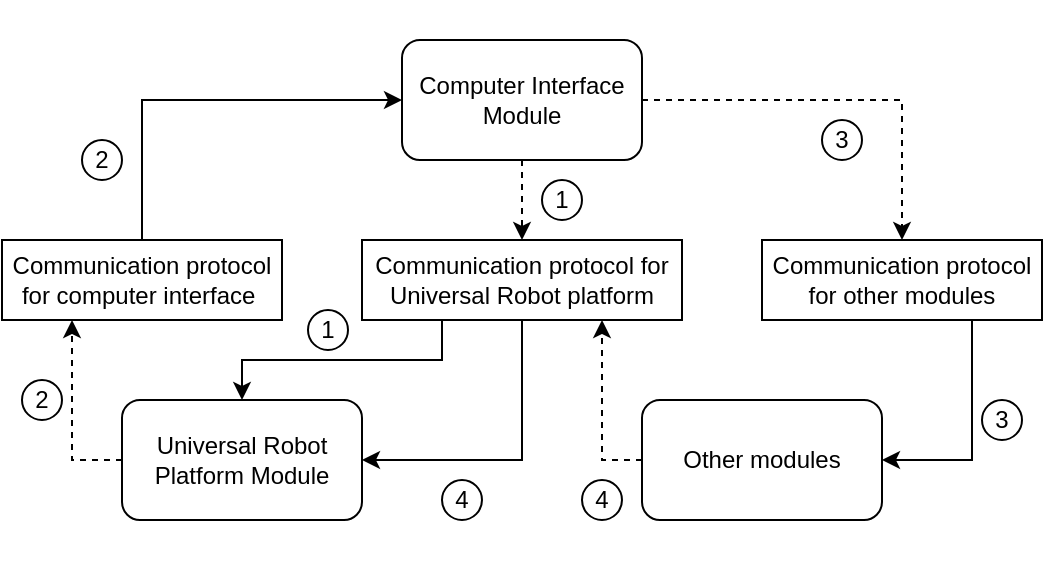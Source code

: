<mxfile version="14.2.3" type="github">
  <diagram id="xKUTsaIn_5PL5V8re3l2" name="Page-1">
    <mxGraphModel dx="950" dy="1368" grid="1" gridSize="10" guides="1" tooltips="1" connect="1" arrows="1" fold="1" page="1" pageScale="1" pageWidth="1169" pageHeight="827" math="0" shadow="0">
      <root>
        <mxCell id="0" />
        <mxCell id="1" parent="0" />
        <mxCell id="ft5vaVM4qjosO1FMP7sU-8" value="" style="group" vertex="1" connectable="0" parent="1">
          <mxGeometry x="200" y="-540" width="140" height="100" as="geometry" />
        </mxCell>
        <mxCell id="ft5vaVM4qjosO1FMP7sU-2" value="Universal Robot Platform Module" style="rounded=1;whiteSpace=wrap;html=1;" vertex="1" parent="ft5vaVM4qjosO1FMP7sU-8">
          <mxGeometry y="20" width="120" height="60" as="geometry" />
        </mxCell>
        <mxCell id="ft5vaVM4qjosO1FMP7sU-38" style="edgeStyle=orthogonalEdgeStyle;rounded=0;orthogonalLoop=1;jettySize=auto;html=1;exitX=0.25;exitY=1;exitDx=0;exitDy=0;" edge="1" parent="1" source="ft5vaVM4qjosO1FMP7sU-21" target="ft5vaVM4qjosO1FMP7sU-2">
          <mxGeometry relative="1" as="geometry" />
        </mxCell>
        <mxCell id="ft5vaVM4qjosO1FMP7sU-54" style="edgeStyle=orthogonalEdgeStyle;rounded=0;orthogonalLoop=1;jettySize=auto;html=1;exitX=0.5;exitY=1;exitDx=0;exitDy=0;entryX=1;entryY=0.5;entryDx=0;entryDy=0;" edge="1" parent="1" source="ft5vaVM4qjosO1FMP7sU-21" target="ft5vaVM4qjosO1FMP7sU-2">
          <mxGeometry relative="1" as="geometry" />
        </mxCell>
        <mxCell id="ft5vaVM4qjosO1FMP7sU-21" value="Communication protocol for Universal Robot platform" style="rounded=0;whiteSpace=wrap;html=1;strokeWidth=1;" vertex="1" parent="1">
          <mxGeometry x="320" y="-600" width="160" height="40" as="geometry" />
        </mxCell>
        <mxCell id="ft5vaVM4qjosO1FMP7sU-9" value="" style="group" vertex="1" connectable="0" parent="1">
          <mxGeometry x="340" y="-720" width="140" height="100" as="geometry" />
        </mxCell>
        <mxCell id="ft5vaVM4qjosO1FMP7sU-1" value="Computer Interface Module" style="rounded=1;whiteSpace=wrap;html=1;" vertex="1" parent="ft5vaVM4qjosO1FMP7sU-9">
          <mxGeometry y="20" width="120" height="60" as="geometry" />
        </mxCell>
        <mxCell id="ft5vaVM4qjosO1FMP7sU-42" style="edgeStyle=orthogonalEdgeStyle;rounded=0;orthogonalLoop=1;jettySize=auto;html=1;exitX=0.75;exitY=1;exitDx=0;exitDy=0;entryX=1;entryY=0.5;entryDx=0;entryDy=0;" edge="1" parent="1" source="ft5vaVM4qjosO1FMP7sU-20" target="ft5vaVM4qjosO1FMP7sU-29">
          <mxGeometry relative="1" as="geometry" />
        </mxCell>
        <mxCell id="ft5vaVM4qjosO1FMP7sU-20" value="Communication protocol for other modules" style="rounded=0;whiteSpace=wrap;html=1;strokeWidth=1;" vertex="1" parent="1">
          <mxGeometry x="520" y="-600" width="140" height="40" as="geometry" />
        </mxCell>
        <mxCell id="ft5vaVM4qjosO1FMP7sU-28" value="" style="group" vertex="1" connectable="0" parent="1">
          <mxGeometry x="460" y="-530" width="140" height="100" as="geometry" />
        </mxCell>
        <mxCell id="ft5vaVM4qjosO1FMP7sU-29" value="Other modules" style="rounded=1;whiteSpace=wrap;html=1;" vertex="1" parent="ft5vaVM4qjosO1FMP7sU-28">
          <mxGeometry y="10" width="120" height="60" as="geometry" />
        </mxCell>
        <mxCell id="ft5vaVM4qjosO1FMP7sU-40" style="edgeStyle=orthogonalEdgeStyle;rounded=0;orthogonalLoop=1;jettySize=auto;html=1;exitX=0.5;exitY=0;exitDx=0;exitDy=0;entryX=0;entryY=0.5;entryDx=0;entryDy=0;" edge="1" parent="1" source="ft5vaVM4qjosO1FMP7sU-32" target="ft5vaVM4qjosO1FMP7sU-1">
          <mxGeometry relative="1" as="geometry" />
        </mxCell>
        <mxCell id="ft5vaVM4qjosO1FMP7sU-32" value="Communication protocol for computer interface&amp;nbsp;" style="rounded=0;whiteSpace=wrap;html=1;strokeWidth=1;" vertex="1" parent="1">
          <mxGeometry x="140" y="-600" width="140" height="40" as="geometry" />
        </mxCell>
        <mxCell id="ft5vaVM4qjosO1FMP7sU-37" style="edgeStyle=orthogonalEdgeStyle;rounded=0;orthogonalLoop=1;jettySize=auto;html=1;exitX=0.5;exitY=1;exitDx=0;exitDy=0;entryX=0.5;entryY=0;entryDx=0;entryDy=0;dashed=1;" edge="1" parent="1" source="ft5vaVM4qjosO1FMP7sU-1" target="ft5vaVM4qjosO1FMP7sU-21">
          <mxGeometry relative="1" as="geometry" />
        </mxCell>
        <mxCell id="ft5vaVM4qjosO1FMP7sU-39" style="edgeStyle=orthogonalEdgeStyle;rounded=0;orthogonalLoop=1;jettySize=auto;html=1;exitX=0;exitY=0.5;exitDx=0;exitDy=0;entryX=0.25;entryY=1;entryDx=0;entryDy=0;dashed=1;" edge="1" parent="1" source="ft5vaVM4qjosO1FMP7sU-2" target="ft5vaVM4qjosO1FMP7sU-32">
          <mxGeometry relative="1" as="geometry" />
        </mxCell>
        <mxCell id="ft5vaVM4qjosO1FMP7sU-41" style="edgeStyle=orthogonalEdgeStyle;rounded=0;orthogonalLoop=1;jettySize=auto;html=1;exitX=1;exitY=0.5;exitDx=0;exitDy=0;entryX=0.5;entryY=0;entryDx=0;entryDy=0;dashed=1;" edge="1" parent="1" source="ft5vaVM4qjosO1FMP7sU-1" target="ft5vaVM4qjosO1FMP7sU-20">
          <mxGeometry relative="1" as="geometry" />
        </mxCell>
        <mxCell id="ft5vaVM4qjosO1FMP7sU-43" style="edgeStyle=orthogonalEdgeStyle;rounded=0;orthogonalLoop=1;jettySize=auto;html=1;exitX=0;exitY=0.5;exitDx=0;exitDy=0;entryX=0.75;entryY=1;entryDx=0;entryDy=0;dashed=1;" edge="1" parent="1" source="ft5vaVM4qjosO1FMP7sU-29" target="ft5vaVM4qjosO1FMP7sU-21">
          <mxGeometry relative="1" as="geometry" />
        </mxCell>
        <mxCell id="ft5vaVM4qjosO1FMP7sU-45" value="1" style="ellipse;whiteSpace=wrap;html=1;aspect=fixed;strokeWidth=1;" vertex="1" parent="1">
          <mxGeometry x="410" y="-630" width="20" height="20" as="geometry" />
        </mxCell>
        <mxCell id="ft5vaVM4qjosO1FMP7sU-46" value="1" style="ellipse;whiteSpace=wrap;html=1;aspect=fixed;strokeWidth=1;" vertex="1" parent="1">
          <mxGeometry x="293" y="-565" width="20" height="20" as="geometry" />
        </mxCell>
        <mxCell id="ft5vaVM4qjosO1FMP7sU-47" value="2" style="ellipse;whiteSpace=wrap;html=1;aspect=fixed;strokeWidth=1;" vertex="1" parent="1">
          <mxGeometry x="150" y="-530" width="20" height="20" as="geometry" />
        </mxCell>
        <mxCell id="ft5vaVM4qjosO1FMP7sU-49" value="2" style="ellipse;whiteSpace=wrap;html=1;aspect=fixed;strokeWidth=1;" vertex="1" parent="1">
          <mxGeometry x="180" y="-650" width="20" height="20" as="geometry" />
        </mxCell>
        <mxCell id="ft5vaVM4qjosO1FMP7sU-50" value="3" style="ellipse;whiteSpace=wrap;html=1;aspect=fixed;strokeWidth=1;" vertex="1" parent="1">
          <mxGeometry x="550" y="-660" width="20" height="20" as="geometry" />
        </mxCell>
        <mxCell id="ft5vaVM4qjosO1FMP7sU-51" value="3" style="ellipse;whiteSpace=wrap;html=1;aspect=fixed;strokeWidth=1;" vertex="1" parent="1">
          <mxGeometry x="630" y="-520" width="20" height="20" as="geometry" />
        </mxCell>
        <mxCell id="ft5vaVM4qjosO1FMP7sU-52" value="4" style="ellipse;whiteSpace=wrap;html=1;aspect=fixed;strokeWidth=1;" vertex="1" parent="1">
          <mxGeometry x="430" y="-480" width="20" height="20" as="geometry" />
        </mxCell>
        <mxCell id="ft5vaVM4qjosO1FMP7sU-55" value="4" style="ellipse;whiteSpace=wrap;html=1;aspect=fixed;strokeWidth=1;" vertex="1" parent="1">
          <mxGeometry x="360" y="-480" width="20" height="20" as="geometry" />
        </mxCell>
      </root>
    </mxGraphModel>
  </diagram>
</mxfile>
